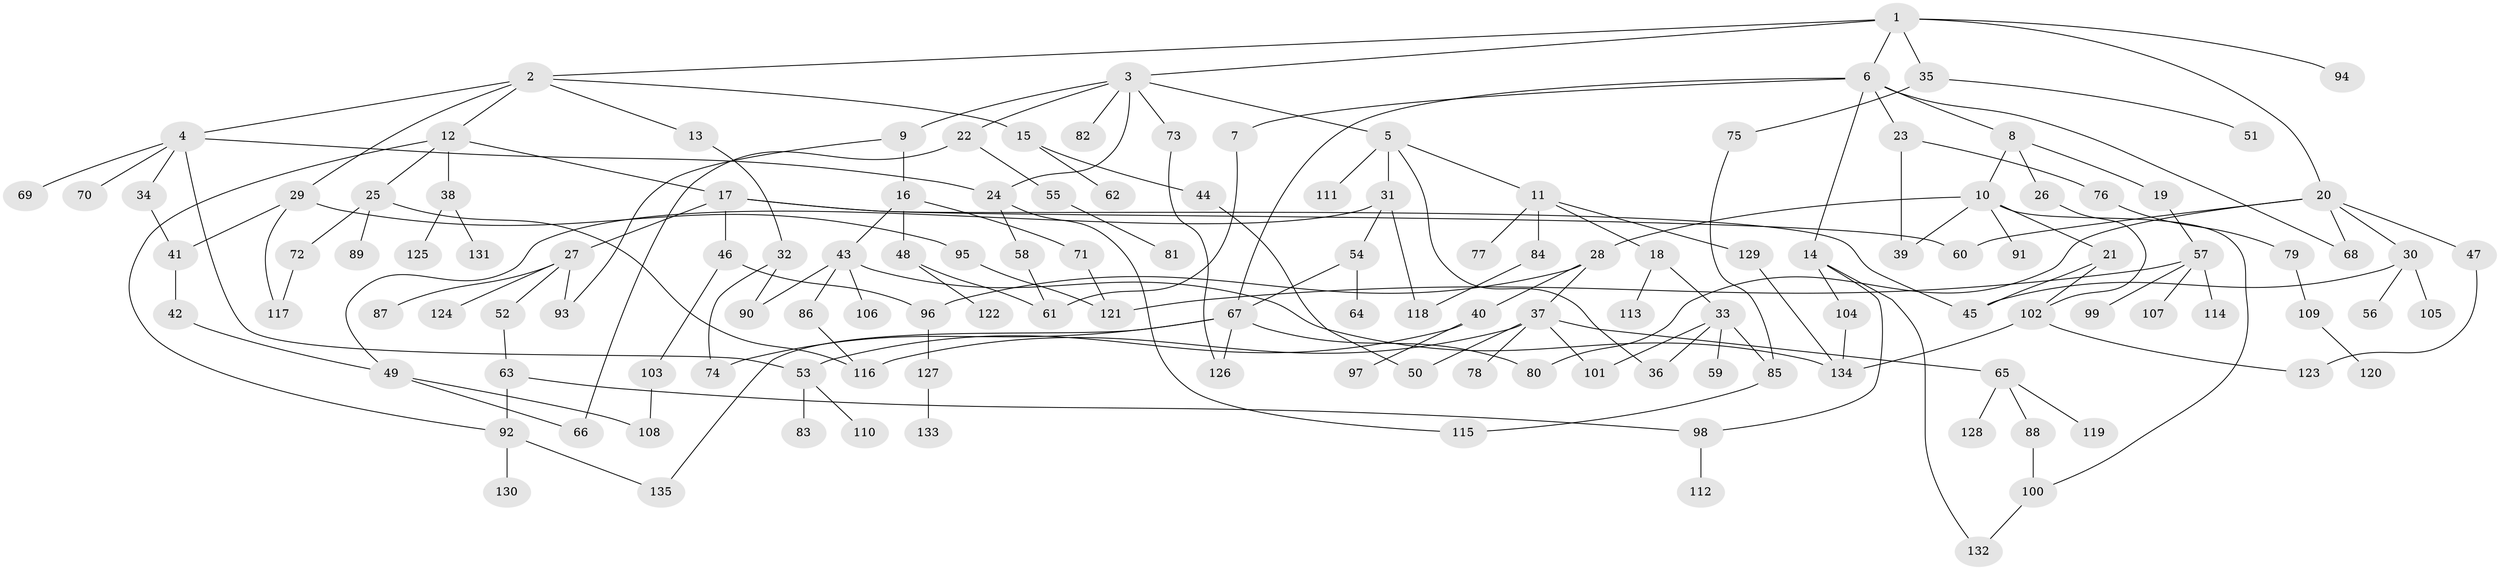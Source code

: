 // coarse degree distribution, {5: 0.07368421052631578, 6: 0.07368421052631578, 4: 0.11578947368421053, 7: 0.010526315789473684, 3: 0.2, 2: 0.3684210526315789, 1: 0.15789473684210525}
// Generated by graph-tools (version 1.1) at 2025/48/03/04/25 22:48:46]
// undirected, 135 vertices, 175 edges
graph export_dot {
  node [color=gray90,style=filled];
  1;
  2;
  3;
  4;
  5;
  6;
  7;
  8;
  9;
  10;
  11;
  12;
  13;
  14;
  15;
  16;
  17;
  18;
  19;
  20;
  21;
  22;
  23;
  24;
  25;
  26;
  27;
  28;
  29;
  30;
  31;
  32;
  33;
  34;
  35;
  36;
  37;
  38;
  39;
  40;
  41;
  42;
  43;
  44;
  45;
  46;
  47;
  48;
  49;
  50;
  51;
  52;
  53;
  54;
  55;
  56;
  57;
  58;
  59;
  60;
  61;
  62;
  63;
  64;
  65;
  66;
  67;
  68;
  69;
  70;
  71;
  72;
  73;
  74;
  75;
  76;
  77;
  78;
  79;
  80;
  81;
  82;
  83;
  84;
  85;
  86;
  87;
  88;
  89;
  90;
  91;
  92;
  93;
  94;
  95;
  96;
  97;
  98;
  99;
  100;
  101;
  102;
  103;
  104;
  105;
  106;
  107;
  108;
  109;
  110;
  111;
  112;
  113;
  114;
  115;
  116;
  117;
  118;
  119;
  120;
  121;
  122;
  123;
  124;
  125;
  126;
  127;
  128;
  129;
  130;
  131;
  132;
  133;
  134;
  135;
  1 -- 2;
  1 -- 3;
  1 -- 6;
  1 -- 20;
  1 -- 35;
  1 -- 94;
  2 -- 4;
  2 -- 12;
  2 -- 13;
  2 -- 15;
  2 -- 29;
  3 -- 5;
  3 -- 9;
  3 -- 22;
  3 -- 73;
  3 -- 82;
  3 -- 24;
  4 -- 24;
  4 -- 34;
  4 -- 53;
  4 -- 69;
  4 -- 70;
  5 -- 11;
  5 -- 31;
  5 -- 111;
  5 -- 36;
  6 -- 7;
  6 -- 8;
  6 -- 14;
  6 -- 23;
  6 -- 67;
  6 -- 68;
  7 -- 61;
  8 -- 10;
  8 -- 19;
  8 -- 26;
  9 -- 16;
  9 -- 93;
  10 -- 21;
  10 -- 28;
  10 -- 39;
  10 -- 91;
  10 -- 100;
  11 -- 18;
  11 -- 77;
  11 -- 84;
  11 -- 129;
  12 -- 17;
  12 -- 25;
  12 -- 38;
  12 -- 92;
  13 -- 32;
  14 -- 104;
  14 -- 132;
  14 -- 98;
  15 -- 44;
  15 -- 62;
  16 -- 43;
  16 -- 48;
  16 -- 71;
  17 -- 27;
  17 -- 45;
  17 -- 46;
  17 -- 60;
  18 -- 33;
  18 -- 113;
  19 -- 57;
  20 -- 30;
  20 -- 47;
  20 -- 60;
  20 -- 68;
  20 -- 80;
  21 -- 102;
  21 -- 45;
  22 -- 55;
  22 -- 66;
  23 -- 76;
  23 -- 39;
  24 -- 58;
  24 -- 115;
  25 -- 72;
  25 -- 89;
  25 -- 116;
  26 -- 102;
  27 -- 52;
  27 -- 87;
  27 -- 93;
  27 -- 124;
  28 -- 37;
  28 -- 40;
  28 -- 96;
  29 -- 95;
  29 -- 117;
  29 -- 41;
  30 -- 56;
  30 -- 105;
  30 -- 45;
  31 -- 49;
  31 -- 54;
  31 -- 118;
  32 -- 90;
  32 -- 74;
  33 -- 36;
  33 -- 59;
  33 -- 85;
  33 -- 101;
  34 -- 41;
  35 -- 51;
  35 -- 75;
  37 -- 65;
  37 -- 78;
  37 -- 101;
  37 -- 50;
  37 -- 116;
  38 -- 125;
  38 -- 131;
  40 -- 97;
  40 -- 53;
  41 -- 42;
  42 -- 49;
  43 -- 86;
  43 -- 106;
  43 -- 134;
  43 -- 90;
  44 -- 50;
  46 -- 96;
  46 -- 103;
  47 -- 123;
  48 -- 122;
  48 -- 61;
  49 -- 108;
  49 -- 66;
  52 -- 63;
  53 -- 83;
  53 -- 110;
  54 -- 64;
  54 -- 67;
  55 -- 81;
  57 -- 99;
  57 -- 107;
  57 -- 114;
  57 -- 121;
  58 -- 61;
  63 -- 92;
  63 -- 98;
  65 -- 88;
  65 -- 119;
  65 -- 128;
  67 -- 74;
  67 -- 126;
  67 -- 80;
  67 -- 135;
  71 -- 121;
  72 -- 117;
  73 -- 126;
  75 -- 85;
  76 -- 79;
  79 -- 109;
  84 -- 118;
  85 -- 115;
  86 -- 116;
  88 -- 100;
  92 -- 130;
  92 -- 135;
  95 -- 121;
  96 -- 127;
  98 -- 112;
  100 -- 132;
  102 -- 123;
  102 -- 134;
  103 -- 108;
  104 -- 134;
  109 -- 120;
  127 -- 133;
  129 -- 134;
}
